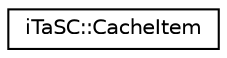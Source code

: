 digraph G
{
  edge [fontname="Helvetica",fontsize="10",labelfontname="Helvetica",labelfontsize="10"];
  node [fontname="Helvetica",fontsize="10",shape=record];
  rankdir=LR;
  Node1 [label="iTaSC::CacheItem",height=0.2,width=0.4,color="black", fillcolor="white", style="filled",URL="$d6/dee/structiTaSC_1_1CacheItem.html"];
}
